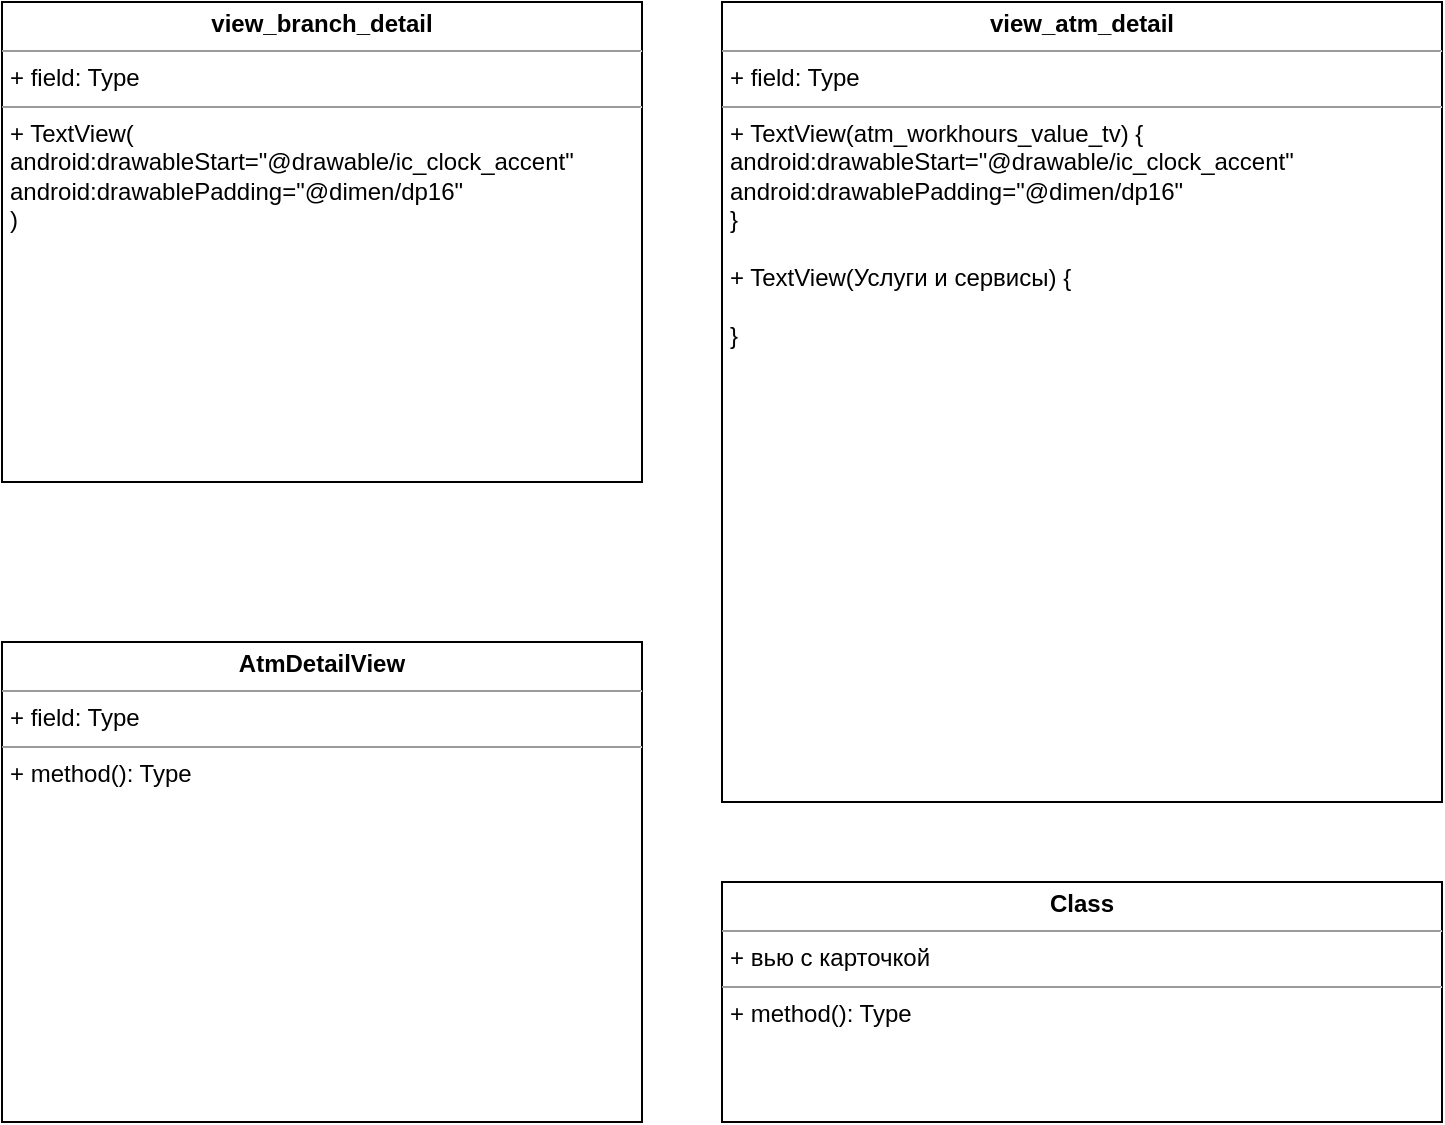 <mxfile version="20.2.7" type="github">
  <diagram id="dt8f0_OxUevteH7nN-te" name="Страница 1">
    <mxGraphModel dx="1051" dy="667" grid="1" gridSize="10" guides="1" tooltips="1" connect="1" arrows="1" fold="1" page="1" pageScale="1" pageWidth="827" pageHeight="1169" math="0" shadow="0">
      <root>
        <mxCell id="0" />
        <mxCell id="1" parent="0" />
        <mxCell id="jle9hjsM89Lm7rr48uow-1" value="&lt;p style=&quot;margin:0px;margin-top:4px;text-align:center;&quot;&gt;&lt;b&gt;view_branch_detail&lt;/b&gt;&lt;/p&gt;&lt;hr size=&quot;1&quot;&gt;&lt;p style=&quot;margin:0px;margin-left:4px;&quot;&gt;+ field: Type&lt;/p&gt;&lt;hr size=&quot;1&quot;&gt;&lt;p style=&quot;margin:0px;margin-left:4px;&quot;&gt;+ TextView(&lt;/p&gt;&lt;p style=&quot;margin:0px;margin-left:4px;&quot;&gt;android:drawableStart=&quot;@drawable/ic_clock_accent&quot;&lt;/p&gt;&lt;p style=&quot;margin:0px;margin-left:4px;&quot;&gt;android:drawablePadding=&quot;@dimen/dp16&quot;&lt;br&gt;&lt;/p&gt;&lt;p style=&quot;margin:0px;margin-left:4px;&quot;&gt;)&lt;/p&gt;" style="verticalAlign=top;align=left;overflow=fill;fontSize=12;fontFamily=Helvetica;html=1;" vertex="1" parent="1">
          <mxGeometry x="80" y="80" width="320" height="240" as="geometry" />
        </mxCell>
        <mxCell id="jle9hjsM89Lm7rr48uow-2" value="&lt;p style=&quot;margin:0px;margin-top:4px;text-align:center;&quot;&gt;&lt;b&gt;view_atm_detail&lt;/b&gt;&lt;/p&gt;&lt;hr size=&quot;1&quot;&gt;&lt;p style=&quot;margin:0px;margin-left:4px;&quot;&gt;+ field: Type&lt;/p&gt;&lt;hr size=&quot;1&quot;&gt;&lt;p style=&quot;margin:0px;margin-left:4px;&quot;&gt;+ TextView(atm_workhours_value_tv) {&lt;/p&gt;&lt;p style=&quot;margin:0px;margin-left:4px;&quot;&gt;android:drawableStart=&quot;@drawable/ic_clock_accent&quot;&lt;br&gt;android:drawablePadding=&quot;@dimen/dp16&quot;&lt;br&gt;&lt;/p&gt;&lt;p style=&quot;margin:0px;margin-left:4px;&quot;&gt;}&lt;/p&gt;&lt;p style=&quot;margin:0px;margin-left:4px;&quot;&gt;&lt;br&gt;&lt;/p&gt;&lt;p style=&quot;margin:0px;margin-left:4px;&quot;&gt;+ TextView(Услуги и сервисы) {&lt;/p&gt;&lt;p style=&quot;margin:0px;margin-left:4px;&quot;&gt;&lt;br&gt;&lt;/p&gt;&lt;p style=&quot;margin:0px;margin-left:4px;&quot;&gt;}&lt;br&gt;&lt;/p&gt;" style="verticalAlign=top;align=left;overflow=fill;fontSize=12;fontFamily=Helvetica;html=1;" vertex="1" parent="1">
          <mxGeometry x="440" y="80" width="360" height="400" as="geometry" />
        </mxCell>
        <mxCell id="jle9hjsM89Lm7rr48uow-3" value="&lt;p style=&quot;margin:0px;margin-top:4px;text-align:center;&quot;&gt;&lt;b&gt;AtmDetailView&lt;/b&gt;&lt;/p&gt;&lt;hr size=&quot;1&quot;&gt;&lt;p style=&quot;margin:0px;margin-left:4px;&quot;&gt;+ field: Type&lt;/p&gt;&lt;hr size=&quot;1&quot;&gt;&lt;p style=&quot;margin:0px;margin-left:4px;&quot;&gt;+ method(): Type&lt;/p&gt;" style="verticalAlign=top;align=left;overflow=fill;fontSize=12;fontFamily=Helvetica;html=1;" vertex="1" parent="1">
          <mxGeometry x="80" y="400" width="320" height="240" as="geometry" />
        </mxCell>
        <mxCell id="jle9hjsM89Lm7rr48uow-4" value="&lt;p style=&quot;margin:0px;margin-top:4px;text-align:center;&quot;&gt;&lt;b&gt;Class&lt;/b&gt;&lt;/p&gt;&lt;hr size=&quot;1&quot;&gt;&lt;p style=&quot;margin:0px;margin-left:4px;&quot;&gt;+ вью с карточкой&lt;br&gt;&lt;/p&gt;&lt;hr size=&quot;1&quot;&gt;&lt;p style=&quot;margin:0px;margin-left:4px;&quot;&gt;+ method(): Type&lt;/p&gt;" style="verticalAlign=top;align=left;overflow=fill;fontSize=12;fontFamily=Helvetica;html=1;" vertex="1" parent="1">
          <mxGeometry x="440" y="520" width="360" height="120" as="geometry" />
        </mxCell>
      </root>
    </mxGraphModel>
  </diagram>
</mxfile>
